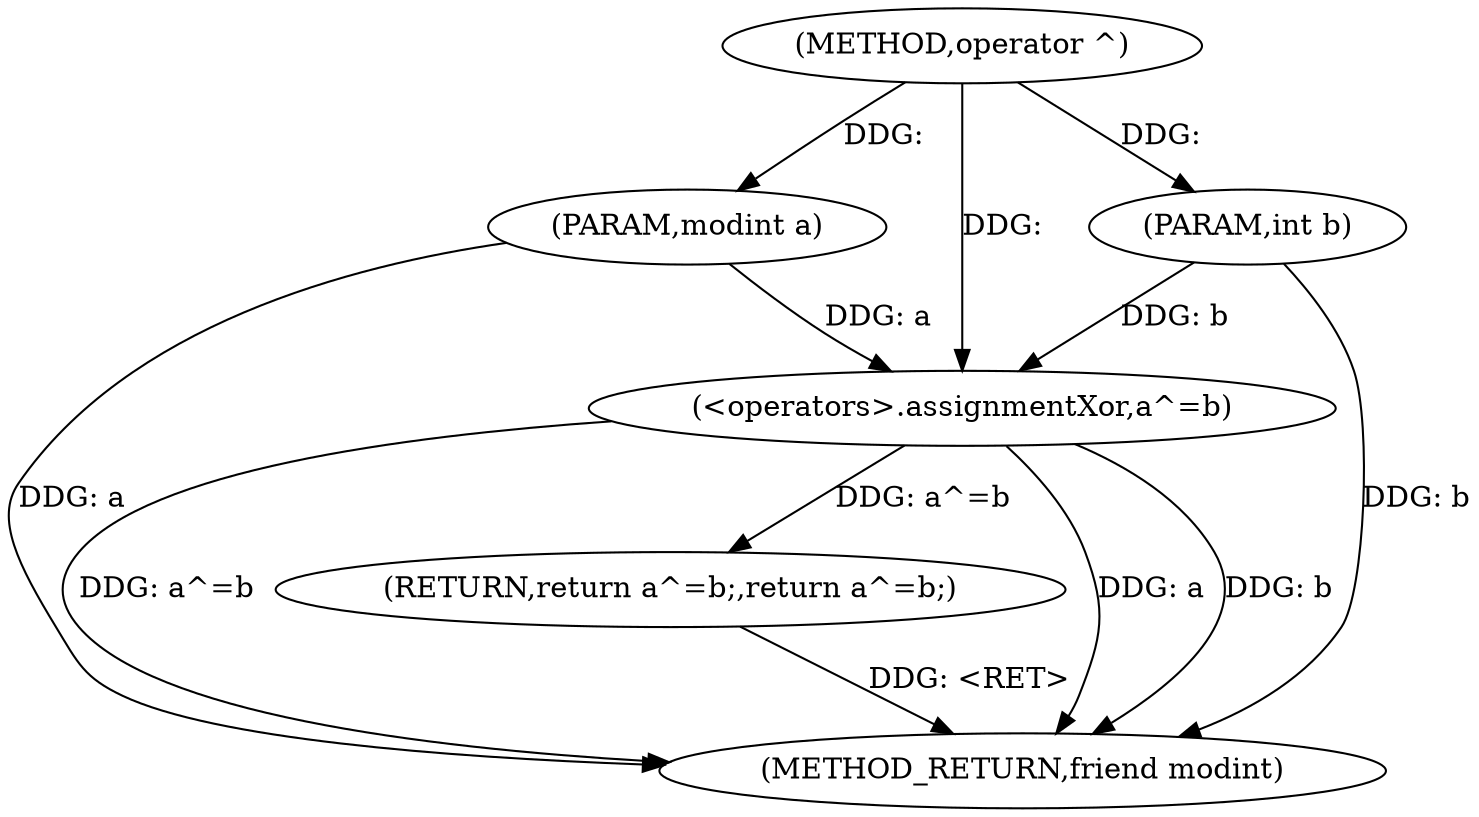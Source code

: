 digraph "operator ^" {  
"1000442" [label = "(METHOD,operator ^)" ]
"1000450" [label = "(METHOD_RETURN,friend modint)" ]
"1000443" [label = "(PARAM,modint a)" ]
"1000444" [label = "(PARAM,int b)" ]
"1000446" [label = "(RETURN,return a^=b;,return a^=b;)" ]
"1000447" [label = "(<operators>.assignmentXor,a^=b)" ]
  "1000446" -> "1000450"  [ label = "DDG: <RET>"] 
  "1000443" -> "1000450"  [ label = "DDG: a"] 
  "1000444" -> "1000450"  [ label = "DDG: b"] 
  "1000447" -> "1000450"  [ label = "DDG: a"] 
  "1000447" -> "1000450"  [ label = "DDG: b"] 
  "1000447" -> "1000450"  [ label = "DDG: a^=b"] 
  "1000442" -> "1000443"  [ label = "DDG: "] 
  "1000442" -> "1000444"  [ label = "DDG: "] 
  "1000447" -> "1000446"  [ label = "DDG: a^=b"] 
  "1000443" -> "1000447"  [ label = "DDG: a"] 
  "1000442" -> "1000447"  [ label = "DDG: "] 
  "1000444" -> "1000447"  [ label = "DDG: b"] 
}
